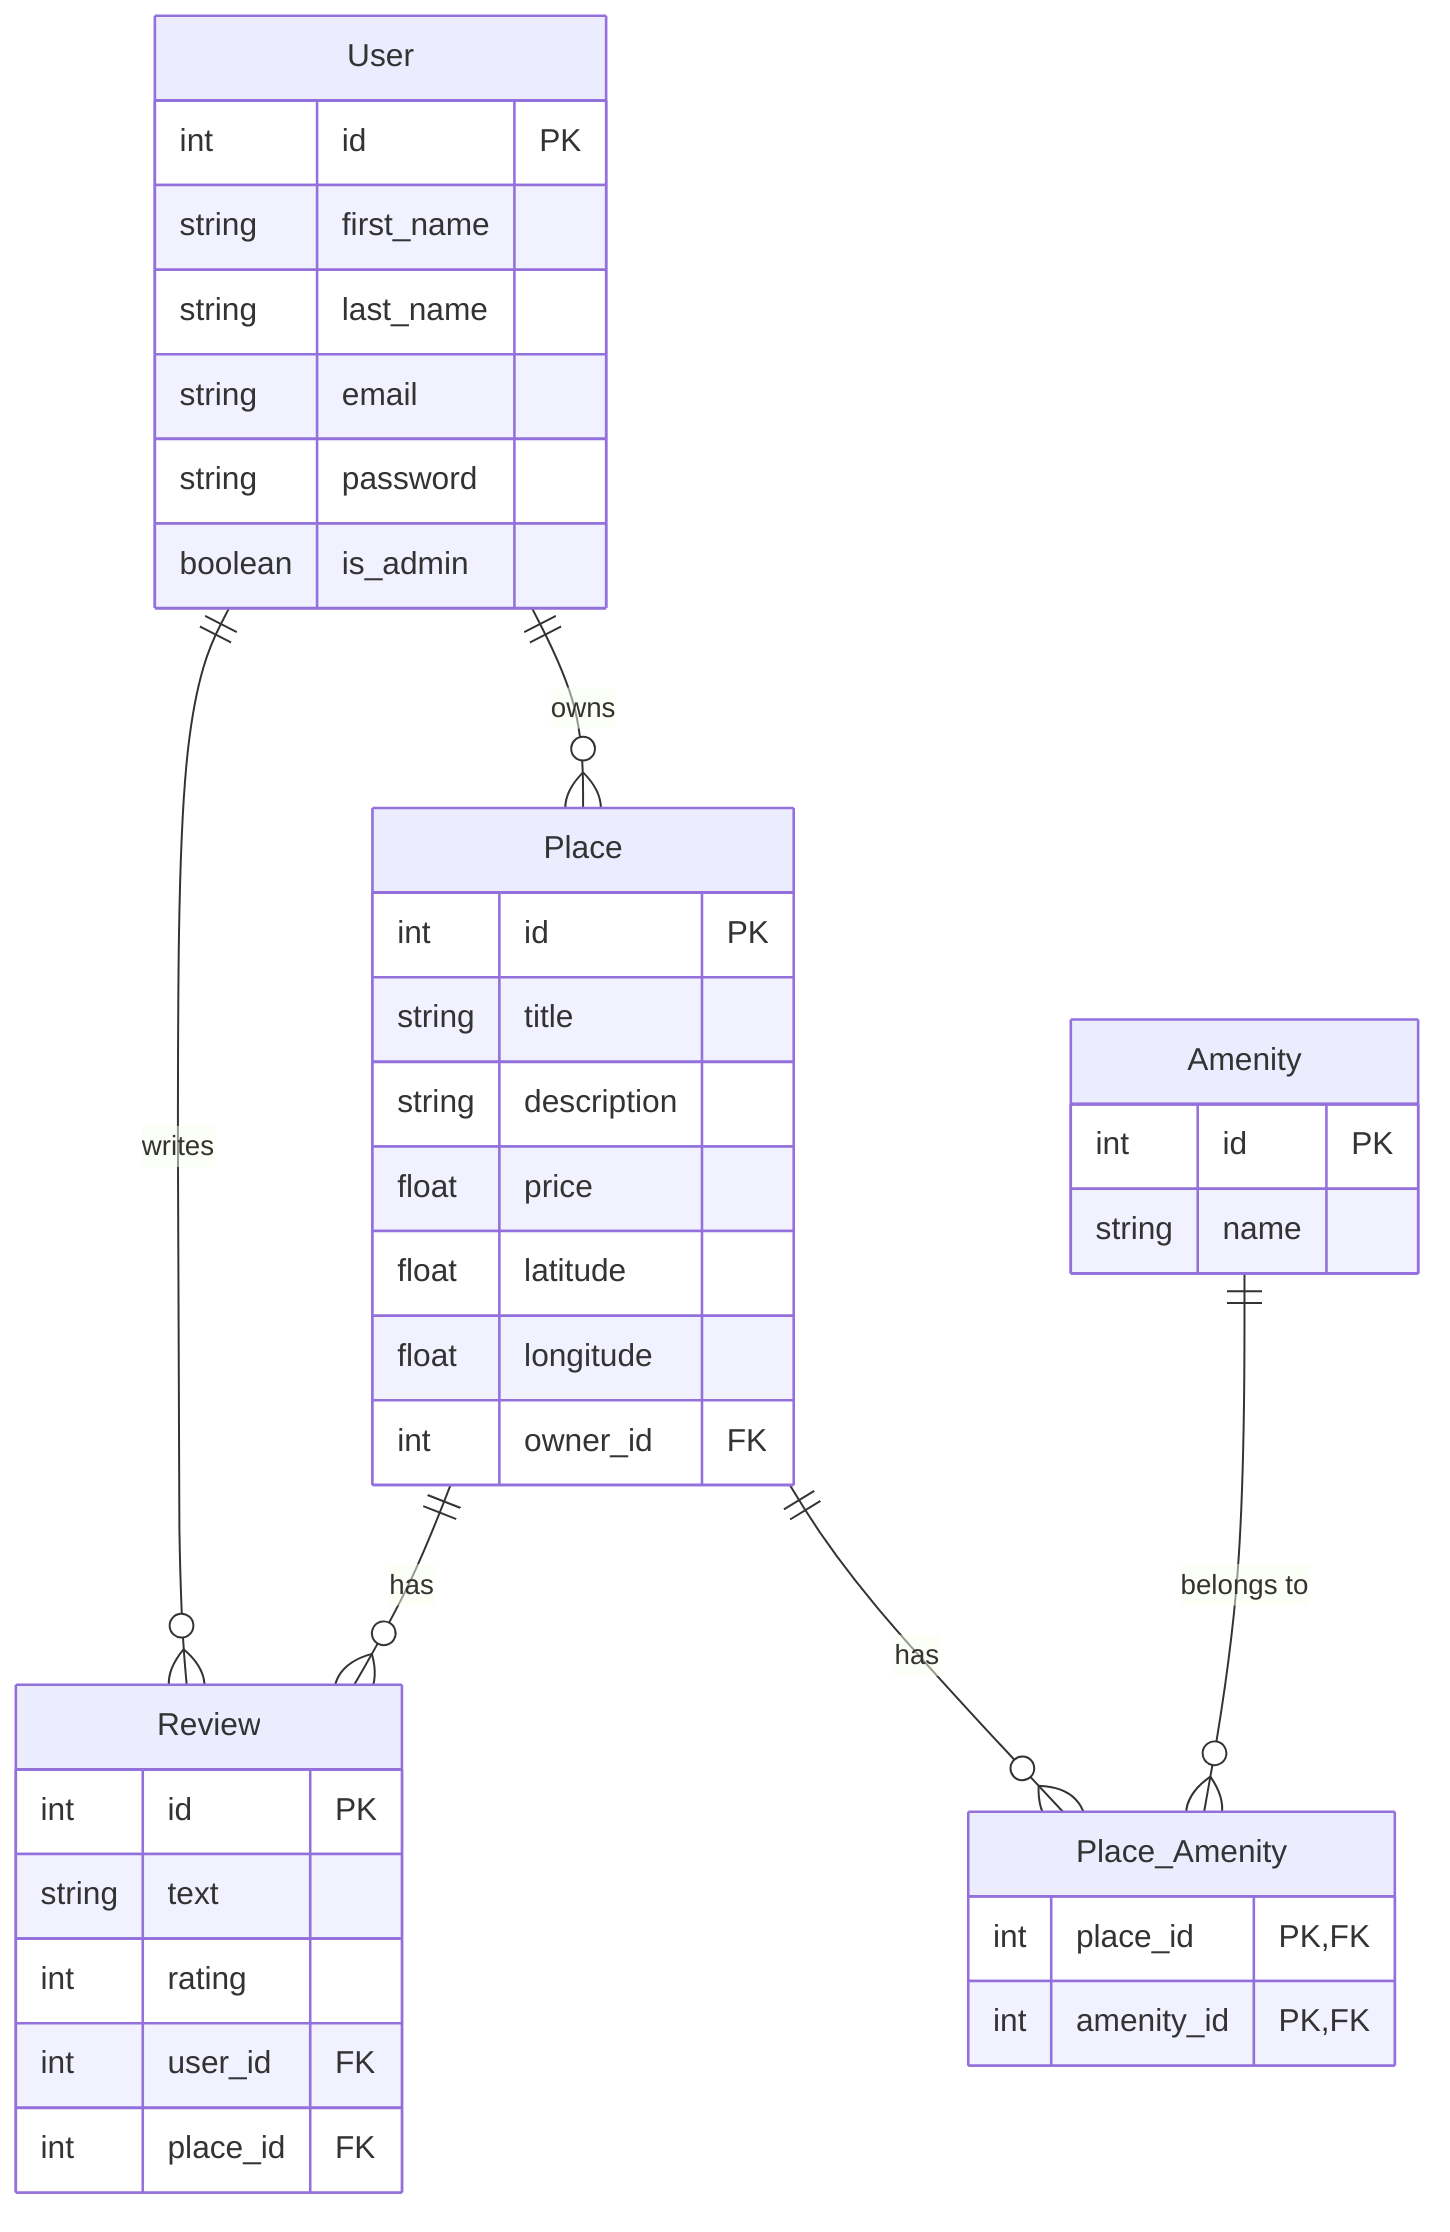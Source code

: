 erDiagram
    User {
        int id PK
        string first_name
        string last_name
        string email
        string password
        boolean is_admin
    }

    Place {
        int id PK
        string title
        string description
        float price
        float latitude
        float longitude
        int owner_id FK
    }

    Review {
        int id PK
        string text
        int rating
        int user_id FK
        int place_id FK
    }

    Amenity {
        int id PK
        string name
    }

    Place_Amenity {
        int place_id PK, FK
        int amenity_id PK, FK
    }

    %% Relationships %%
    User ||--o{ Place : "owns"
    User ||--o{ Review : "writes"
    Place ||--o{ Review : "has"
    Place ||--o{ Place_Amenity : "has"
    Amenity ||--o{ Place_Amenity : "belongs to"